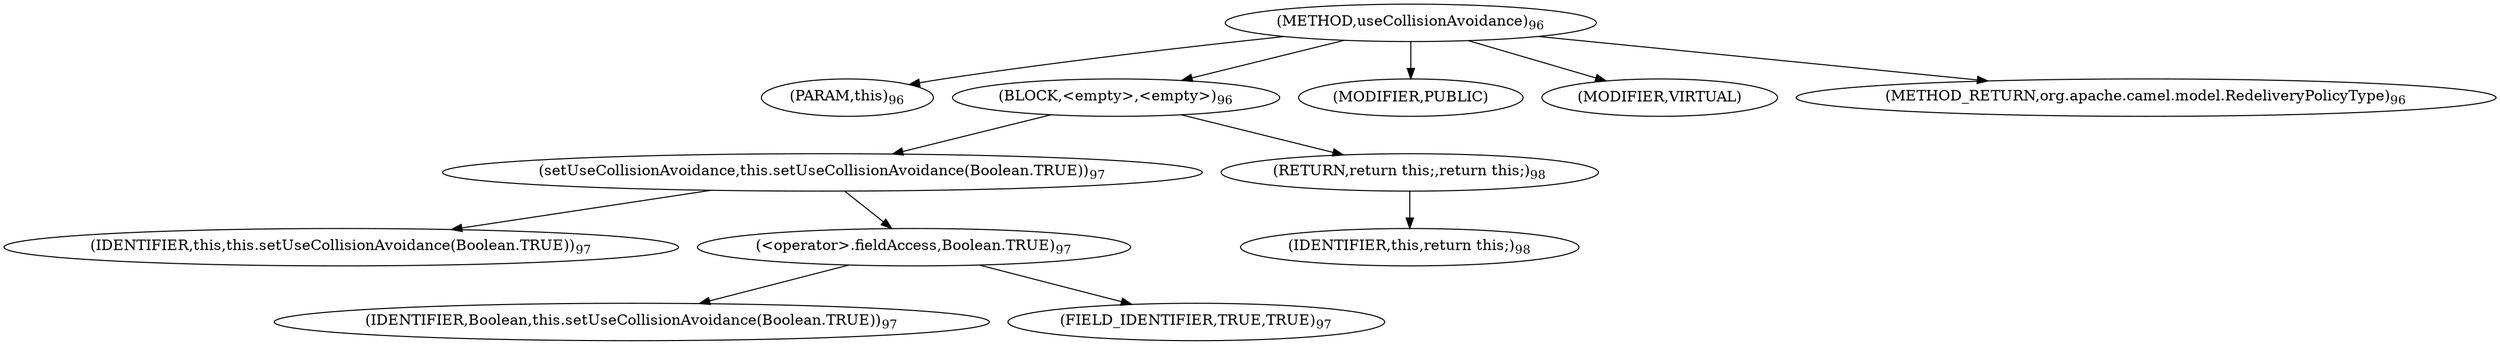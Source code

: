 digraph "useCollisionAvoidance" {  
"229" [label = <(METHOD,useCollisionAvoidance)<SUB>96</SUB>> ]
"19" [label = <(PARAM,this)<SUB>96</SUB>> ]
"230" [label = <(BLOCK,&lt;empty&gt;,&lt;empty&gt;)<SUB>96</SUB>> ]
"231" [label = <(setUseCollisionAvoidance,this.setUseCollisionAvoidance(Boolean.TRUE))<SUB>97</SUB>> ]
"18" [label = <(IDENTIFIER,this,this.setUseCollisionAvoidance(Boolean.TRUE))<SUB>97</SUB>> ]
"232" [label = <(&lt;operator&gt;.fieldAccess,Boolean.TRUE)<SUB>97</SUB>> ]
"233" [label = <(IDENTIFIER,Boolean,this.setUseCollisionAvoidance(Boolean.TRUE))<SUB>97</SUB>> ]
"234" [label = <(FIELD_IDENTIFIER,TRUE,TRUE)<SUB>97</SUB>> ]
"235" [label = <(RETURN,return this;,return this;)<SUB>98</SUB>> ]
"20" [label = <(IDENTIFIER,this,return this;)<SUB>98</SUB>> ]
"236" [label = <(MODIFIER,PUBLIC)> ]
"237" [label = <(MODIFIER,VIRTUAL)> ]
"238" [label = <(METHOD_RETURN,org.apache.camel.model.RedeliveryPolicyType)<SUB>96</SUB>> ]
  "229" -> "19" 
  "229" -> "230" 
  "229" -> "236" 
  "229" -> "237" 
  "229" -> "238" 
  "230" -> "231" 
  "230" -> "235" 
  "231" -> "18" 
  "231" -> "232" 
  "232" -> "233" 
  "232" -> "234" 
  "235" -> "20" 
}
